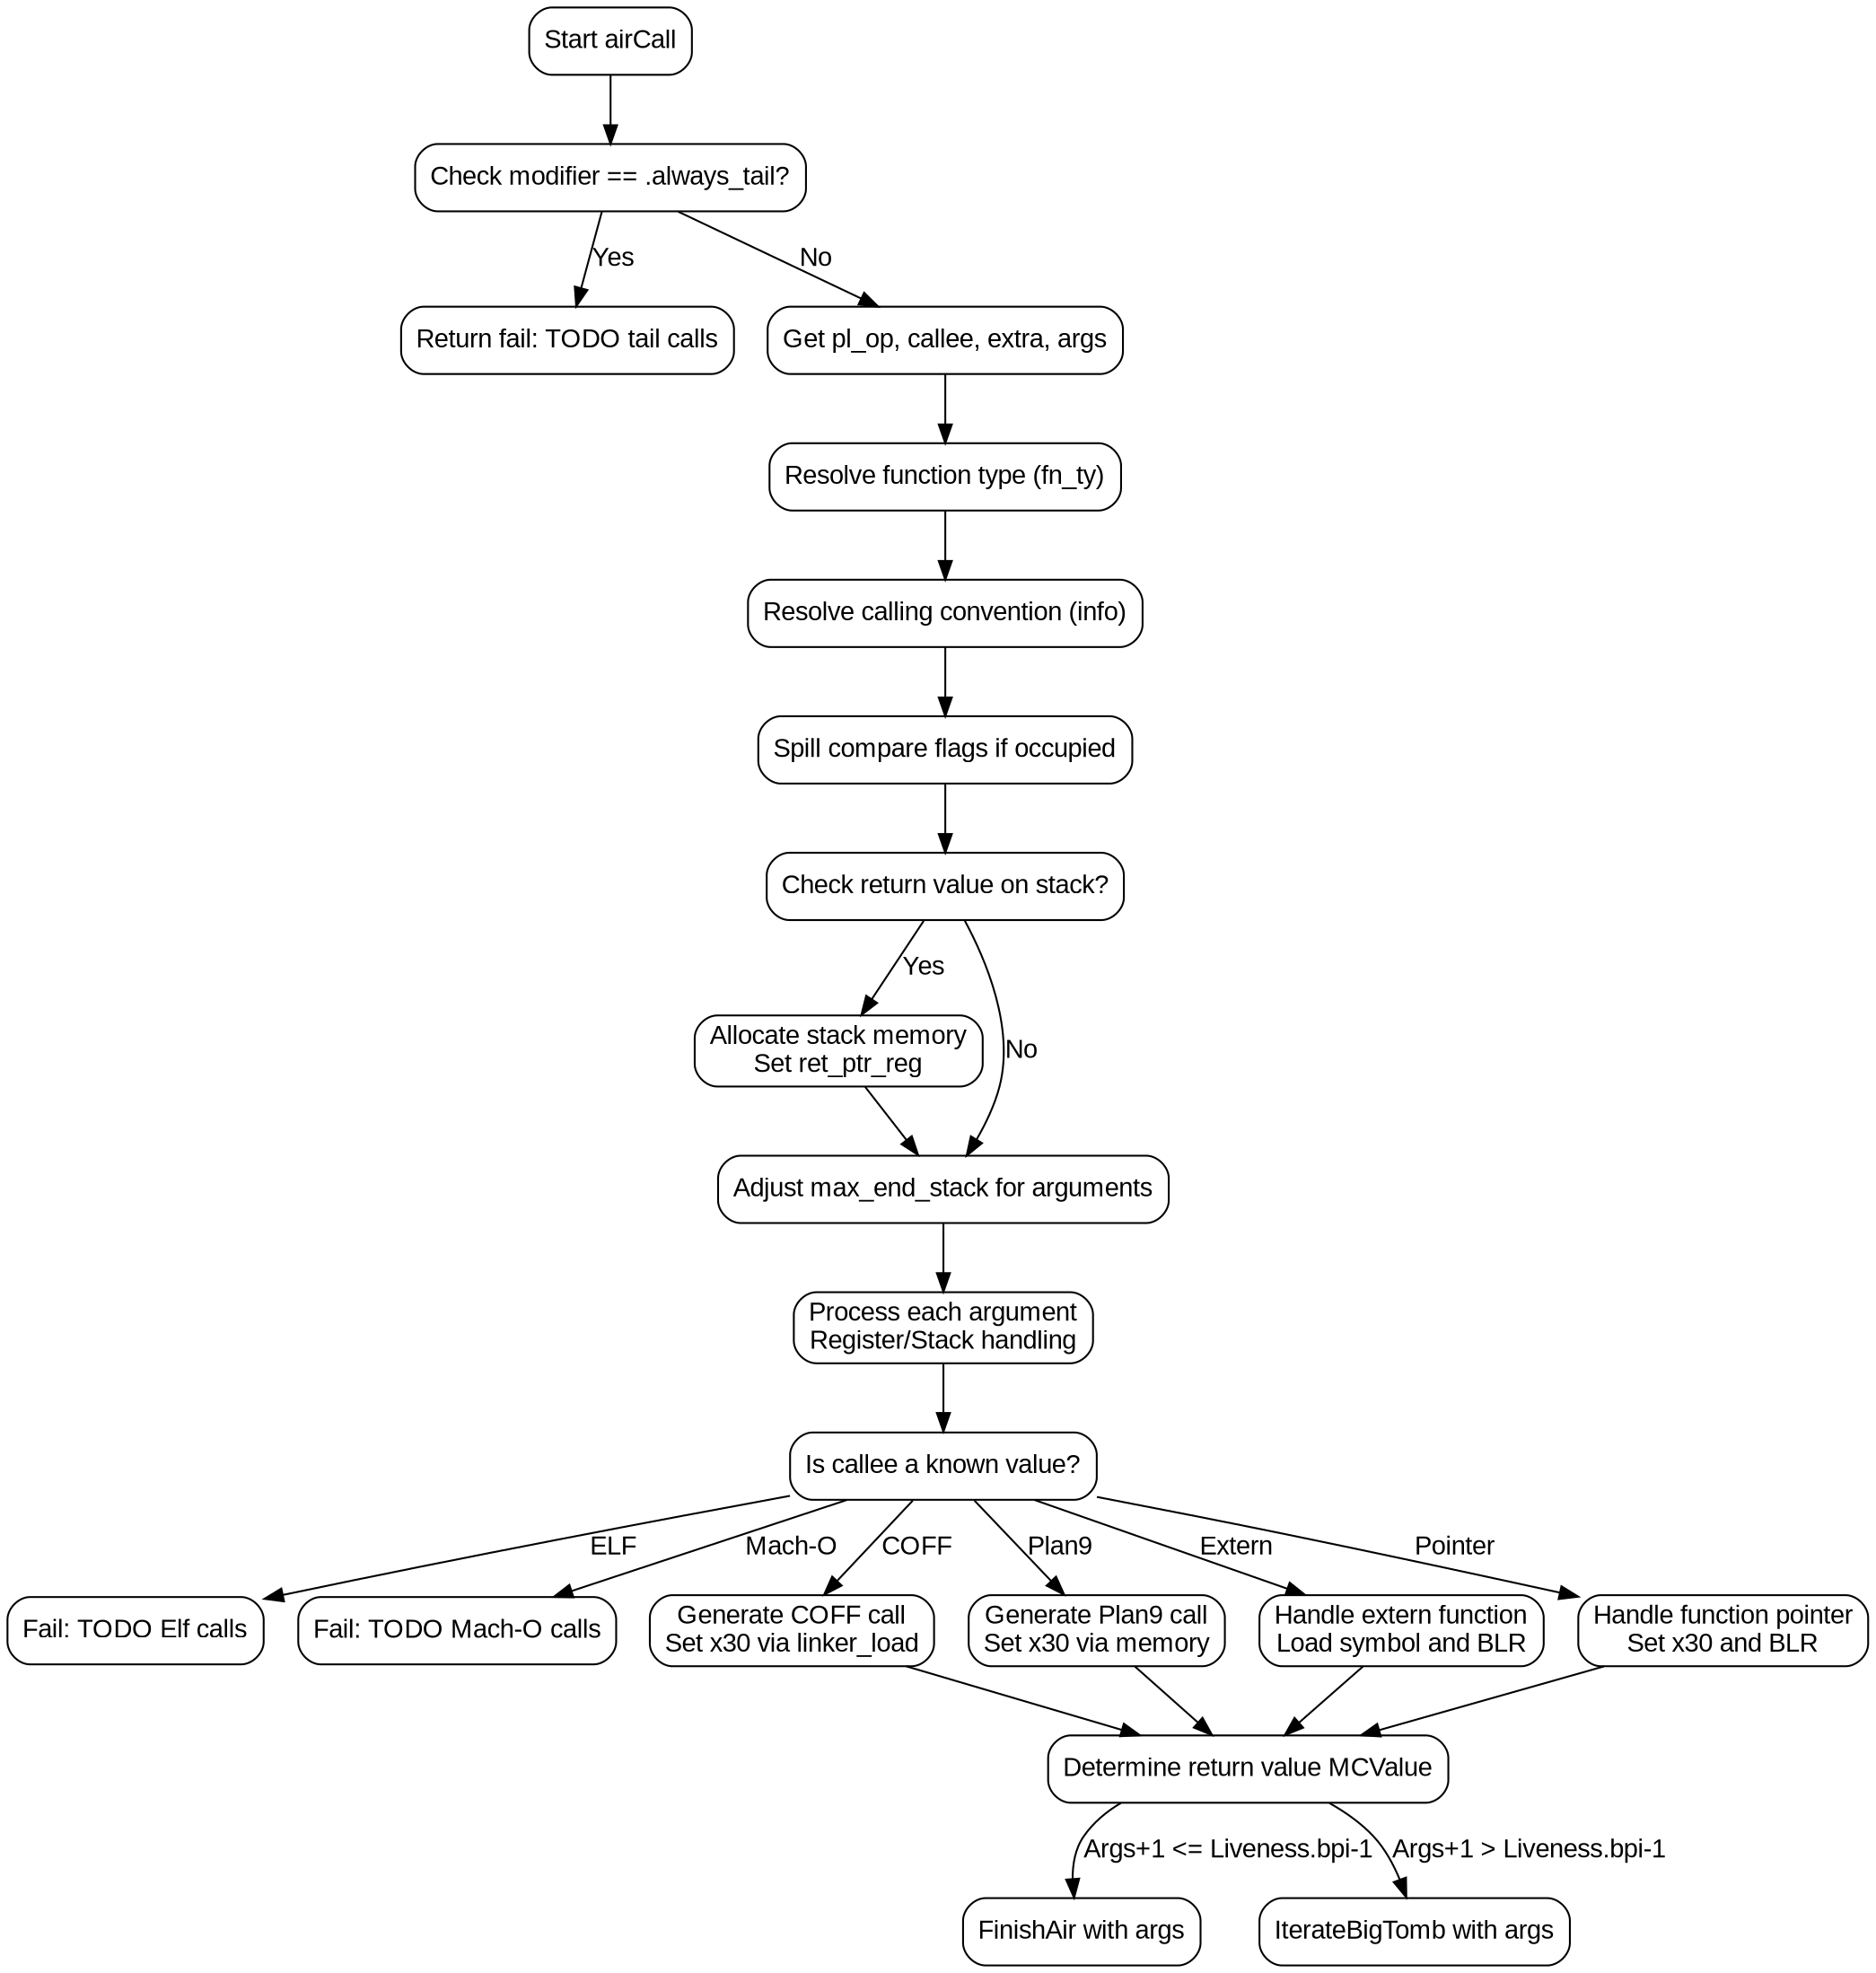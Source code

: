 
digraph flowchart {
    node [shape=rectangle, style="rounded", fontname="Arial"];
    edge [fontname="Arial"];

    start [label="Start airCall"];
    check_modifier [label="Check modifier == .always_tail?"];
    fail_tail_call [label="Return fail: TODO tail calls"];
    get_pl_op [label="Get pl_op, callee, extra, args"];
    resolve_ty [label="Resolve function type (fn_ty)"];
    resolve_convention [label="Resolve calling convention (info)"];
    spill_flags [label="Spill compare flags if occupied"];
    check_return_stack [label="Check return value on stack?"];
    alloc_mem [label="Allocate stack memory\nSet ret_ptr_reg"];
    setup_args [label="Adjust max_end_stack for arguments"];
    process_args [label="Process each argument\nRegister/Stack handling"];
    check_callee_value [label="Is callee a known value?"];
    handle_elf [label="Fail: TODO Elf calls"];
    handle_macho [label="Fail: TODO Mach-O calls"];
    handle_coff [label="Generate COFF call\nSet x30 via linker_load"];
    handle_plan9 [label="Generate Plan9 call\nSet x30 via memory"];
    handle_extern [label="Handle extern function\nLoad symbol and BLR"];
    handle_pointer [label="Handle function pointer\nSet x30 and BLR"];
    determine_result [label="Determine return value MCValue"];
    finish_air [label="FinishAir with args"];
    iterate_bigtomb [label="IterateBigTomb with args"];

    start -> check_modifier;
    check_modifier -> fail_tail_call [label="Yes"];
    check_modifier -> get_pl_op [label="No"];
    get_pl_op -> resolve_ty;
    resolve_ty -> resolve_convention;
    resolve_convention -> spill_flags;
    spill_flags -> check_return_stack;

    check_return_stack -> alloc_mem [label="Yes"];
    alloc_mem -> setup_args;
    check_return_stack -> setup_args [label="No"];

    setup_args -> process_args;
    process_args -> check_callee_value;

    check_callee_value -> handle_elf [label="ELF"];
    check_callee_value -> handle_macho [label="Mach-O"];
    check_callee_value -> handle_coff [label="COFF"];
    check_callee_value -> handle_plan9 [label="Plan9"];
    check_callee_value -> handle_extern [label="Extern"];
    check_callee_value -> handle_pointer [label="Pointer"];

    handle_coff -> determine_result;
    handle_plan9 -> determine_result;
    handle_extern -> determine_result;
    handle_pointer -> determine_result;

    determine_result -> finish_air [label="Args+1 <= Liveness.bpi-1"];
    determine_result -> iterate_bigtomb [label="Args+1 > Liveness.bpi-1"];
}
